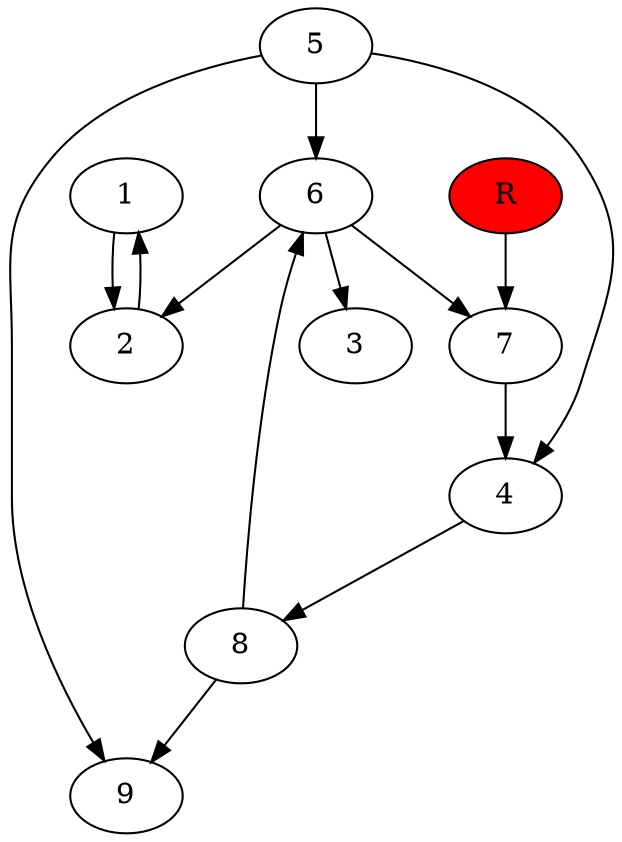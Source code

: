 digraph prb26537 {
	1
	2
	3
	4
	5
	6
	7
	8
	R [fillcolor="#ff0000" style=filled]
	1 -> 2
	2 -> 1
	4 -> 8
	5 -> 4
	5 -> 6
	5 -> 9
	6 -> 2
	6 -> 3
	6 -> 7
	7 -> 4
	8 -> 6
	8 -> 9
	R -> 7
}
